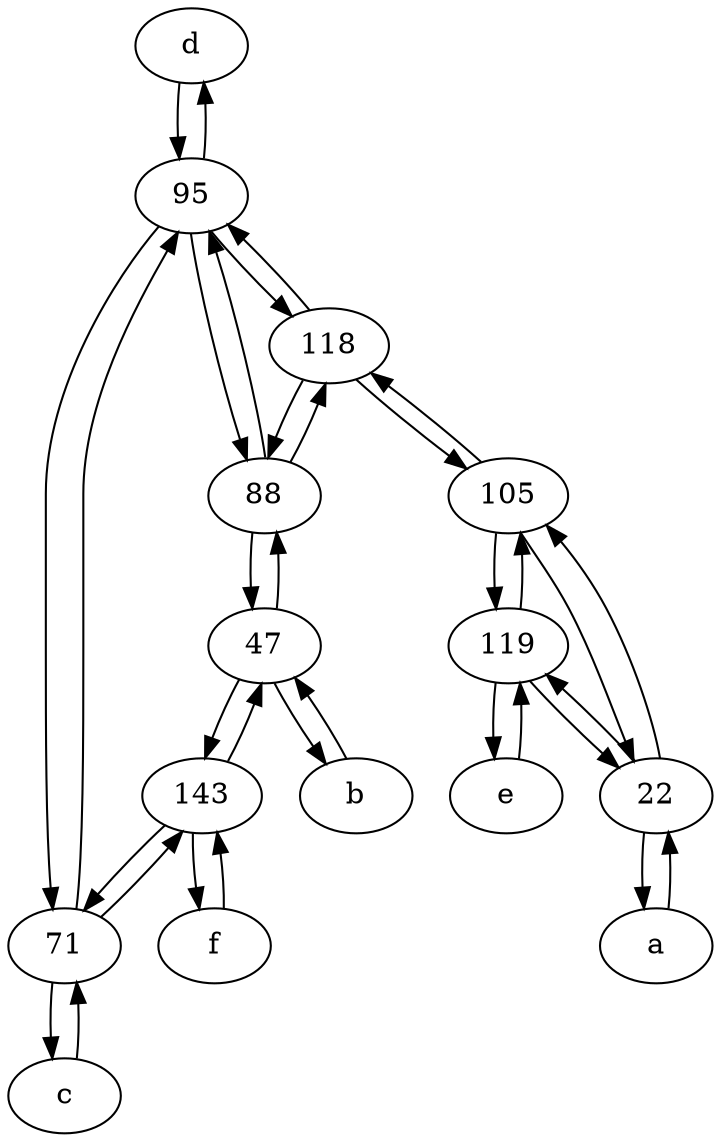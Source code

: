 digraph  {
	d [pos="20,30!"];
	119;
	e [pos="30,50!"];
	143;
	71;
	95;
	88;
	47;
	c [pos="20,10!"];
	105;
	b [pos="50,20!"];
	118;
	a [pos="40,10!"];
	f [pos="15,45!"];
	22;
	119 -> 105;
	d -> 95;
	22 -> a;
	105 -> 22;
	71 -> c;
	118 -> 88;
	143 -> f;
	f -> 143;
	71 -> 143;
	b -> 47;
	119 -> e;
	c -> 71;
	47 -> 143;
	22 -> 119;
	71 -> 95;
	119 -> 22;
	118 -> 105;
	105 -> 118;
	105 -> 119;
	95 -> 71;
	143 -> 47;
	47 -> b;
	22 -> 105;
	88 -> 118;
	e -> 119;
	143 -> 71;
	47 -> 88;
	95 -> 118;
	88 -> 47;
	95 -> d;
	118 -> 95;
	88 -> 95;
	a -> 22;
	95 -> 88;

	}